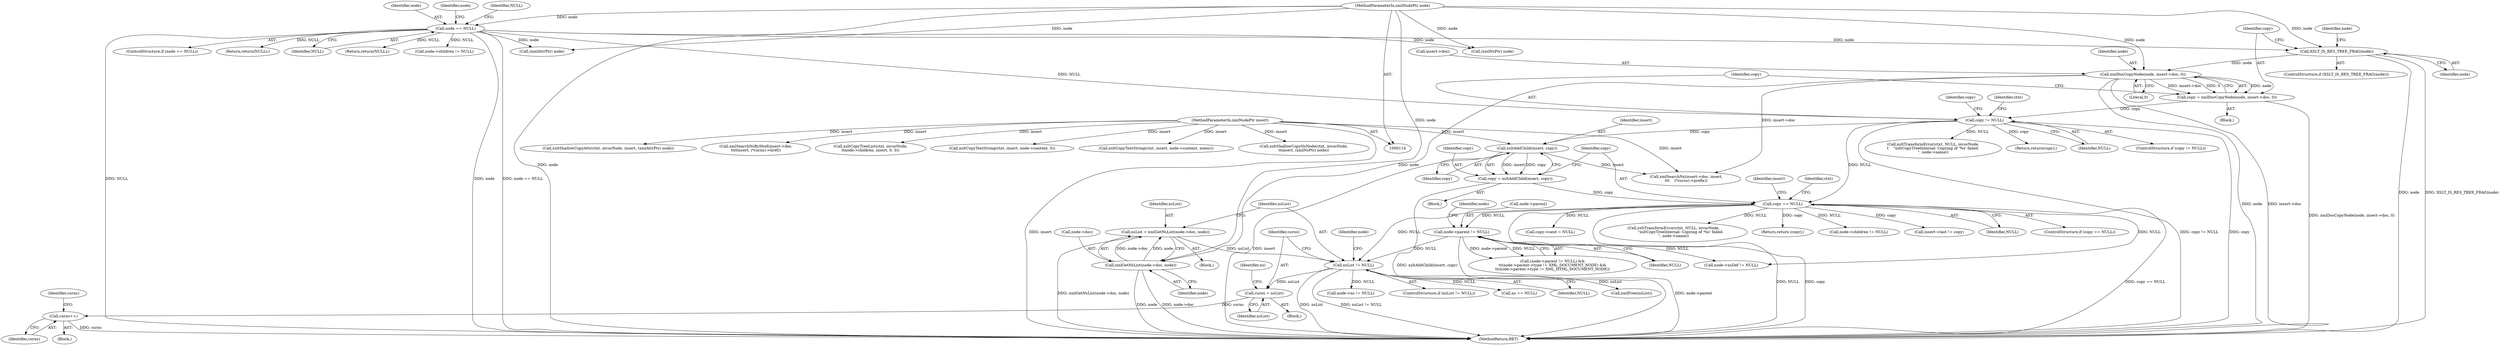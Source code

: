 digraph "0_Chrome_96dbafe288dbe2f0cc45fa3c39daf6d0c37acbab_37@pointer" {
"1000334" [label="(Call,curns = nsList)"];
"1000330" [label="(Call,nsList != NULL)"];
"1000322" [label="(Call,nsList = xmlGetNsList(node->doc, node))"];
"1000324" [label="(Call,xmlGetNsList(node->doc, node))"];
"1000232" [label="(Call,xmlDocCopyNode(node, insert->doc, 0))"];
"1000204" [label="(Call,XSLT_IS_RES_TREE_FRAG(node))"];
"1000124" [label="(Call,node == NULL)"];
"1000117" [label="(MethodParameterIn,xmlNodePtr node)"];
"1000298" [label="(Call,node->parent != NULL)"];
"1000256" [label="(Call,copy == NULL)"];
"1000250" [label="(Call,copy = xsltAddChild(insert, copy))"];
"1000252" [label="(Call,xsltAddChild(insert, copy))"];
"1000118" [label="(MethodParameterIn,xmlNodePtr insert)"];
"1000239" [label="(Call,copy != NULL)"];
"1000230" [label="(Call,copy = xmlDocCopyNode(node, insert->doc, 0))"];
"1000409" [label="(Call,curns++)"];
"1000163" [label="(Call,xsltCopyTextString(ctxt, insert, node->content, 0))"];
"1000245" [label="(Identifier,copy)"];
"1000538" [label="(Identifier,ctxt)"];
"1000257" [label="(Identifier,copy)"];
"1000250" [label="(Call,copy = xsltAddChild(insert, copy))"];
"1000280" [label="(Call,copy->next = NULL)"];
"1000232" [label="(Call,xmlDocCopyNode(node, insert->doc, 0))"];
"1000297" [label="(Call,(node->parent != NULL) &&\n\t\t(node->parent->type != XML_DOCUMENT_NODE) &&\n\t\t(node->parent->type != XML_HTML_DOCUMENT_NODE))"];
"1000125" [label="(Identifier,node)"];
"1000154" [label="(Call,xsltCopyTextString(ctxt, insert, node->content, noenc))"];
"1000254" [label="(Identifier,copy)"];
"1000239" [label="(Call,copy != NULL)"];
"1000230" [label="(Call,copy = xmlDocCopyNode(node, insert->doc, 0))"];
"1000419" [label="(Call,node->nsDef != NULL)"];
"1000410" [label="(Identifier,curns)"];
"1000537" [label="(Call,xsltTransformError(ctxt, NULL, invocNode,\n\t    \"xsltCopyTreeInternal: Copying of '%s' failed.\n\", node->name))"];
"1000118" [label="(MethodParameterIn,xmlNodePtr insert)"];
"1000449" [label="(Identifier,node)"];
"1000123" [label="(ControlStructure,if (node == NULL))"];
"1000185" [label="(Call,xsltShallowCopyNsNode(ctxt, invocNode,\n\t\tinsert, (xmlNsPtr) node))"];
"1000340" [label="(Identifier,ns)"];
"1000261" [label="(Identifier,ctxt)"];
"1000127" [label="(Return,return(NULL);)"];
"1000328" [label="(Identifier,node)"];
"1000203" [label="(ControlStructure,if (XSLT_IS_RES_TREE_FRAG(node)))"];
"1000299" [label="(Call,node->parent)"];
"1000329" [label="(ControlStructure,if (nsList != NULL))"];
"1000205" [label="(Identifier,node)"];
"1000131" [label="(Identifier,node)"];
"1000318" [label="(Block,)"];
"1000174" [label="(Call,xsltShallowCopyAttr(ctxt, invocNode, insert, (xmlAttrPtr) node))"];
"1000323" [label="(Identifier,nsList)"];
"1000260" [label="(Call,xsltTransformError(ctxt, NULL, invocNode,\n            \"xsltCopyTreeInternal: Copying of '%s' failed.\n\", node->name))"];
"1000307" [label="(Identifier,node)"];
"1000233" [label="(Identifier,node)"];
"1000126" [label="(Identifier,NULL)"];
"1000332" [label="(Identifier,NULL)"];
"1000237" [label="(Literal,0)"];
"1000298" [label="(Call,node->parent != NULL)"];
"1000333" [label="(Block,)"];
"1000231" [label="(Identifier,copy)"];
"1000117" [label="(MethodParameterIn,xmlNodePtr node)"];
"1000251" [label="(Identifier,copy)"];
"1000268" [label="(Return,return (copy);)"];
"1000240" [label="(Identifier,copy)"];
"1000324" [label="(Call,xmlGetNsList(node->doc, node))"];
"1000520" [label="(Call,node->children != NULL)"];
"1000128" [label="(Identifier,NULL)"];
"1000352" [label="(Call,ns == NULL)"];
"1000370" [label="(Call,xmlSearchNsByHref(insert->doc,\n\t\t\t\tinsert, (*curns)->href))"];
"1000302" [label="(Identifier,NULL)"];
"1000215" [label="(Call,xsltCopyTreeList(ctxt, invocNode,\n\t\tnode->children, insert, 0, 0))"];
"1000201" [label="(Return,return(NULL);)"];
"1000413" [label="(Identifier,curns)"];
"1000189" [label="(Call,(xmlNsPtr) node)"];
"1000256" [label="(Call,copy == NULL)"];
"1000545" [label="(Return,return(copy);)"];
"1000330" [label="(Call,nsList != NULL)"];
"1000338" [label="(Block,)"];
"1000322" [label="(Call,nsList = xmlGetNsList(node->doc, node))"];
"1000547" [label="(MethodReturn,RET)"];
"1000121" [label="(Block,)"];
"1000325" [label="(Call,node->doc)"];
"1000409" [label="(Call,curns++)"];
"1000253" [label="(Identifier,insert)"];
"1000234" [label="(Call,insert->doc)"];
"1000124" [label="(Call,node == NULL)"];
"1000273" [label="(Identifier,insert)"];
"1000331" [label="(Identifier,nsList)"];
"1000415" [label="(Call,xmlFree(nsList))"];
"1000271" [label="(Call,insert->last != copy)"];
"1000204" [label="(Call,XSLT_IS_RES_TREE_FRAG(node))"];
"1000447" [label="(Call,node->ns != NULL)"];
"1000334" [label="(Call,curns = nsList)"];
"1000242" [label="(Block,)"];
"1000210" [label="(Identifier,node)"];
"1000258" [label="(Identifier,NULL)"];
"1000178" [label="(Call,(xmlAttrPtr) node)"];
"1000341" [label="(Call,xmlSearchNs(insert->doc, insert,\n\t\t\t    (*curns)->prefix))"];
"1000241" [label="(Identifier,NULL)"];
"1000208" [label="(Call,node->children != NULL)"];
"1000238" [label="(ControlStructure,if (copy != NULL))"];
"1000335" [label="(Identifier,curns)"];
"1000252" [label="(Call,xsltAddChild(insert, copy))"];
"1000336" [label="(Identifier,nsList)"];
"1000255" [label="(ControlStructure,if (copy == NULL))"];
"1000334" -> "1000333"  [label="AST: "];
"1000334" -> "1000336"  [label="CFG: "];
"1000335" -> "1000334"  [label="AST: "];
"1000336" -> "1000334"  [label="AST: "];
"1000340" -> "1000334"  [label="CFG: "];
"1000330" -> "1000334"  [label="DDG: nsList"];
"1000334" -> "1000409"  [label="DDG: curns"];
"1000330" -> "1000329"  [label="AST: "];
"1000330" -> "1000332"  [label="CFG: "];
"1000331" -> "1000330"  [label="AST: "];
"1000332" -> "1000330"  [label="AST: "];
"1000335" -> "1000330"  [label="CFG: "];
"1000449" -> "1000330"  [label="CFG: "];
"1000330" -> "1000547"  [label="DDG: nsList"];
"1000330" -> "1000547"  [label="DDG: nsList != NULL"];
"1000322" -> "1000330"  [label="DDG: nsList"];
"1000298" -> "1000330"  [label="DDG: NULL"];
"1000256" -> "1000330"  [label="DDG: NULL"];
"1000330" -> "1000352"  [label="DDG: NULL"];
"1000330" -> "1000415"  [label="DDG: nsList"];
"1000330" -> "1000447"  [label="DDG: NULL"];
"1000322" -> "1000318"  [label="AST: "];
"1000322" -> "1000324"  [label="CFG: "];
"1000323" -> "1000322"  [label="AST: "];
"1000324" -> "1000322"  [label="AST: "];
"1000331" -> "1000322"  [label="CFG: "];
"1000322" -> "1000547"  [label="DDG: xmlGetNsList(node->doc, node)"];
"1000324" -> "1000322"  [label="DDG: node->doc"];
"1000324" -> "1000322"  [label="DDG: node"];
"1000324" -> "1000328"  [label="CFG: "];
"1000325" -> "1000324"  [label="AST: "];
"1000328" -> "1000324"  [label="AST: "];
"1000324" -> "1000547"  [label="DDG: node"];
"1000324" -> "1000547"  [label="DDG: node->doc"];
"1000232" -> "1000324"  [label="DDG: node"];
"1000117" -> "1000324"  [label="DDG: node"];
"1000232" -> "1000230"  [label="AST: "];
"1000232" -> "1000237"  [label="CFG: "];
"1000233" -> "1000232"  [label="AST: "];
"1000234" -> "1000232"  [label="AST: "];
"1000237" -> "1000232"  [label="AST: "];
"1000230" -> "1000232"  [label="CFG: "];
"1000232" -> "1000547"  [label="DDG: node"];
"1000232" -> "1000547"  [label="DDG: insert->doc"];
"1000232" -> "1000230"  [label="DDG: node"];
"1000232" -> "1000230"  [label="DDG: insert->doc"];
"1000232" -> "1000230"  [label="DDG: 0"];
"1000204" -> "1000232"  [label="DDG: node"];
"1000117" -> "1000232"  [label="DDG: node"];
"1000232" -> "1000341"  [label="DDG: insert->doc"];
"1000204" -> "1000203"  [label="AST: "];
"1000204" -> "1000205"  [label="CFG: "];
"1000205" -> "1000204"  [label="AST: "];
"1000210" -> "1000204"  [label="CFG: "];
"1000231" -> "1000204"  [label="CFG: "];
"1000204" -> "1000547"  [label="DDG: node"];
"1000204" -> "1000547"  [label="DDG: XSLT_IS_RES_TREE_FRAG(node)"];
"1000124" -> "1000204"  [label="DDG: node"];
"1000117" -> "1000204"  [label="DDG: node"];
"1000124" -> "1000123"  [label="AST: "];
"1000124" -> "1000126"  [label="CFG: "];
"1000125" -> "1000124"  [label="AST: "];
"1000126" -> "1000124"  [label="AST: "];
"1000128" -> "1000124"  [label="CFG: "];
"1000131" -> "1000124"  [label="CFG: "];
"1000124" -> "1000547"  [label="DDG: NULL"];
"1000124" -> "1000547"  [label="DDG: node"];
"1000124" -> "1000547"  [label="DDG: node == NULL"];
"1000117" -> "1000124"  [label="DDG: node"];
"1000124" -> "1000127"  [label="DDG: NULL"];
"1000124" -> "1000178"  [label="DDG: node"];
"1000124" -> "1000189"  [label="DDG: node"];
"1000124" -> "1000201"  [label="DDG: NULL"];
"1000124" -> "1000208"  [label="DDG: NULL"];
"1000124" -> "1000239"  [label="DDG: NULL"];
"1000117" -> "1000114"  [label="AST: "];
"1000117" -> "1000547"  [label="DDG: node"];
"1000117" -> "1000178"  [label="DDG: node"];
"1000117" -> "1000189"  [label="DDG: node"];
"1000298" -> "1000297"  [label="AST: "];
"1000298" -> "1000302"  [label="CFG: "];
"1000299" -> "1000298"  [label="AST: "];
"1000302" -> "1000298"  [label="AST: "];
"1000307" -> "1000298"  [label="CFG: "];
"1000297" -> "1000298"  [label="CFG: "];
"1000298" -> "1000547"  [label="DDG: node->parent"];
"1000298" -> "1000297"  [label="DDG: node->parent"];
"1000298" -> "1000297"  [label="DDG: NULL"];
"1000256" -> "1000298"  [label="DDG: NULL"];
"1000298" -> "1000419"  [label="DDG: NULL"];
"1000256" -> "1000255"  [label="AST: "];
"1000256" -> "1000258"  [label="CFG: "];
"1000257" -> "1000256"  [label="AST: "];
"1000258" -> "1000256"  [label="AST: "];
"1000261" -> "1000256"  [label="CFG: "];
"1000273" -> "1000256"  [label="CFG: "];
"1000256" -> "1000547"  [label="DDG: NULL"];
"1000256" -> "1000547"  [label="DDG: copy"];
"1000256" -> "1000547"  [label="DDG: copy == NULL"];
"1000250" -> "1000256"  [label="DDG: copy"];
"1000239" -> "1000256"  [label="DDG: NULL"];
"1000256" -> "1000260"  [label="DDG: NULL"];
"1000256" -> "1000268"  [label="DDG: copy"];
"1000256" -> "1000271"  [label="DDG: copy"];
"1000256" -> "1000280"  [label="DDG: NULL"];
"1000256" -> "1000419"  [label="DDG: NULL"];
"1000256" -> "1000520"  [label="DDG: NULL"];
"1000250" -> "1000242"  [label="AST: "];
"1000250" -> "1000252"  [label="CFG: "];
"1000251" -> "1000250"  [label="AST: "];
"1000252" -> "1000250"  [label="AST: "];
"1000257" -> "1000250"  [label="CFG: "];
"1000250" -> "1000547"  [label="DDG: xsltAddChild(insert, copy)"];
"1000252" -> "1000250"  [label="DDG: insert"];
"1000252" -> "1000250"  [label="DDG: copy"];
"1000252" -> "1000254"  [label="CFG: "];
"1000253" -> "1000252"  [label="AST: "];
"1000254" -> "1000252"  [label="AST: "];
"1000252" -> "1000547"  [label="DDG: insert"];
"1000118" -> "1000252"  [label="DDG: insert"];
"1000239" -> "1000252"  [label="DDG: copy"];
"1000252" -> "1000341"  [label="DDG: insert"];
"1000118" -> "1000114"  [label="AST: "];
"1000118" -> "1000547"  [label="DDG: insert"];
"1000118" -> "1000154"  [label="DDG: insert"];
"1000118" -> "1000163"  [label="DDG: insert"];
"1000118" -> "1000174"  [label="DDG: insert"];
"1000118" -> "1000185"  [label="DDG: insert"];
"1000118" -> "1000215"  [label="DDG: insert"];
"1000118" -> "1000341"  [label="DDG: insert"];
"1000118" -> "1000370"  [label="DDG: insert"];
"1000239" -> "1000238"  [label="AST: "];
"1000239" -> "1000241"  [label="CFG: "];
"1000240" -> "1000239"  [label="AST: "];
"1000241" -> "1000239"  [label="AST: "];
"1000245" -> "1000239"  [label="CFG: "];
"1000538" -> "1000239"  [label="CFG: "];
"1000239" -> "1000547"  [label="DDG: copy != NULL"];
"1000239" -> "1000547"  [label="DDG: copy"];
"1000230" -> "1000239"  [label="DDG: copy"];
"1000239" -> "1000537"  [label="DDG: NULL"];
"1000239" -> "1000545"  [label="DDG: copy"];
"1000230" -> "1000121"  [label="AST: "];
"1000231" -> "1000230"  [label="AST: "];
"1000240" -> "1000230"  [label="CFG: "];
"1000230" -> "1000547"  [label="DDG: xmlDocCopyNode(node, insert->doc, 0)"];
"1000409" -> "1000338"  [label="AST: "];
"1000409" -> "1000410"  [label="CFG: "];
"1000410" -> "1000409"  [label="AST: "];
"1000413" -> "1000409"  [label="CFG: "];
"1000409" -> "1000547"  [label="DDG: curns"];
}
